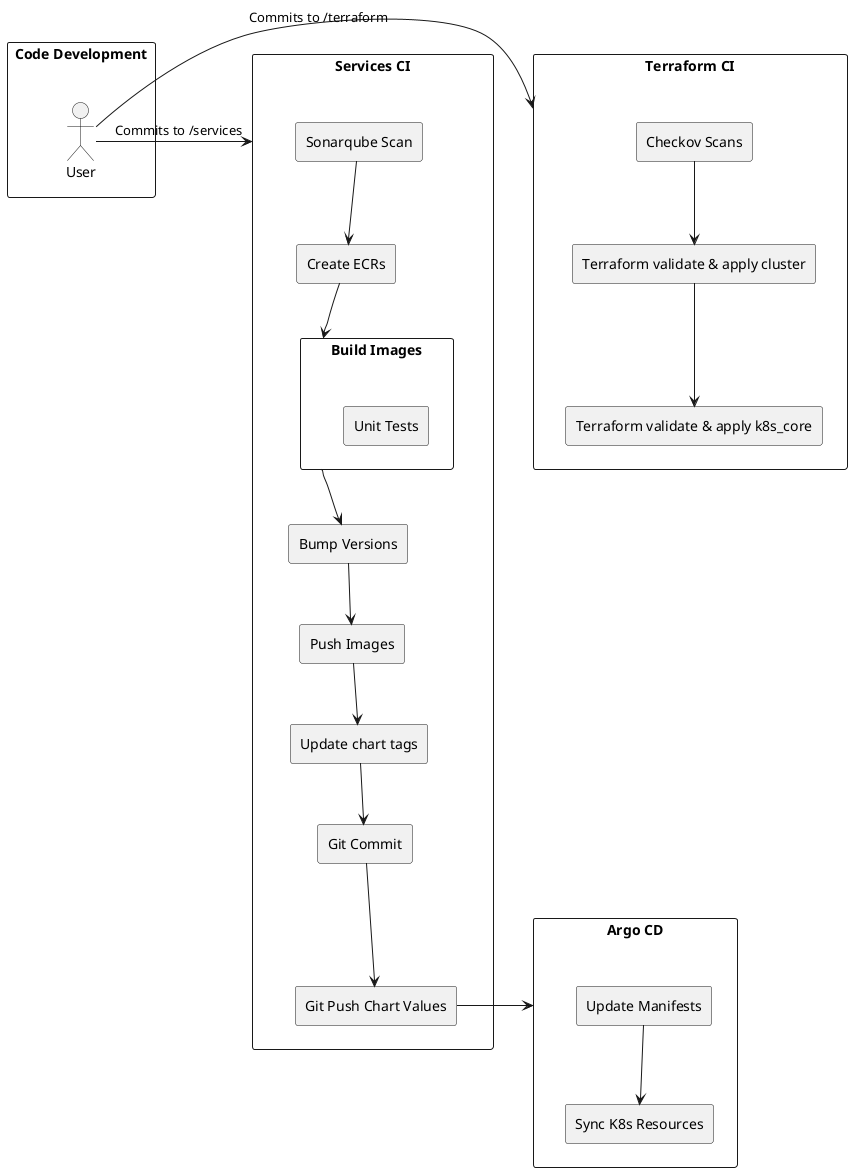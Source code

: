 @startuml Pipelines
rectangle "Code Development" { 
    actor User
}
rectangle "Services CI" as services_ci {
    rectangle "Sonarqube Scan" as sonarqube_scan
    rectangle "Create ECRs" as create_ecr
    rectangle "Build Images" as build_images {
        rectangle "Unit Tests"
    }
    rectangle "Bump Versions" as bump_versions
    rectangle "Push Images" as push_images
    rectangle "Update chart tags" as update_chart_tags
    rectangle "Git Commit" as git_commit
    rectangle "Git Push Chart Values" as git_push_chart_values

    sonarqube_scan --> create_ecr
    create_ecr --> build_images
    build_images --> bump_versions
    bump_versions --> push_images
    push_images --> update_chart_tags
    update_chart_tags --> git_commit
    git_commit --> git_push_chart_values
}

rectangle "Terraform CI" as terraform_ci {
    rectangle "Checkov Scans" as checkov_scans
    rectangle "Terraform validate & apply cluster" as tf_cluster
    rectangle "Terraform validate & apply k8s_core" as tf_core

    checkov_scans --> tf_cluster
    tf_cluster --> tf_core
}

rectangle "Argo CD" as argocd {
    rectangle "Update Manifests" as update_manifests
    rectangle "Sync K8s Resources" as sync_resources
    update_manifests --> sync_resources
}

User -> services_ci : Commits to /services
User -> terraform_ci : Commits to /terraform

git_push_chart_values -> argocd

@enduml

